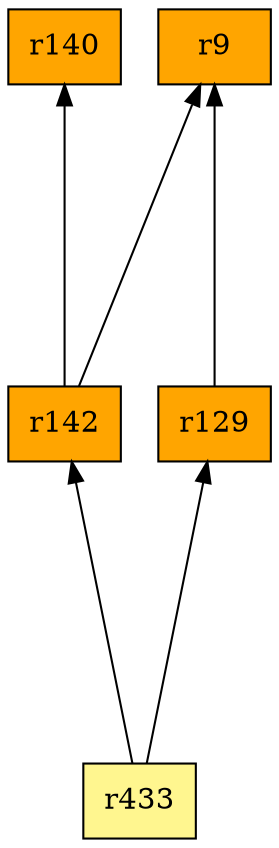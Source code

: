 digraph G {
rankdir=BT;ranksep="2.0";
"r142" [shape=record,fillcolor=orange,style=filled,label="{r142}"];
"r129" [shape=record,fillcolor=orange,style=filled,label="{r129}"];
"r433" [shape=record,fillcolor=khaki1,style=filled,label="{r433}"];
"r140" [shape=record,fillcolor=orange,style=filled,label="{r140}"];
"r9" [shape=record,fillcolor=orange,style=filled,label="{r9}"];
"r142" -> "r9"
"r142" -> "r140"
"r129" -> "r9"
"r433" -> "r142"
"r433" -> "r129"
}